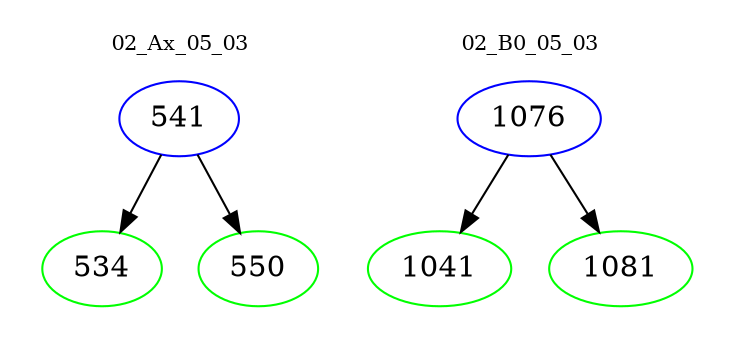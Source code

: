 digraph{
subgraph cluster_0 {
color = white
label = "02_Ax_05_03";
fontsize=10;
T0_541 [label="541", color="blue"]
T0_541 -> T0_534 [color="black"]
T0_534 [label="534", color="green"]
T0_541 -> T0_550 [color="black"]
T0_550 [label="550", color="green"]
}
subgraph cluster_1 {
color = white
label = "02_B0_05_03";
fontsize=10;
T1_1076 [label="1076", color="blue"]
T1_1076 -> T1_1041 [color="black"]
T1_1041 [label="1041", color="green"]
T1_1076 -> T1_1081 [color="black"]
T1_1081 [label="1081", color="green"]
}
}
